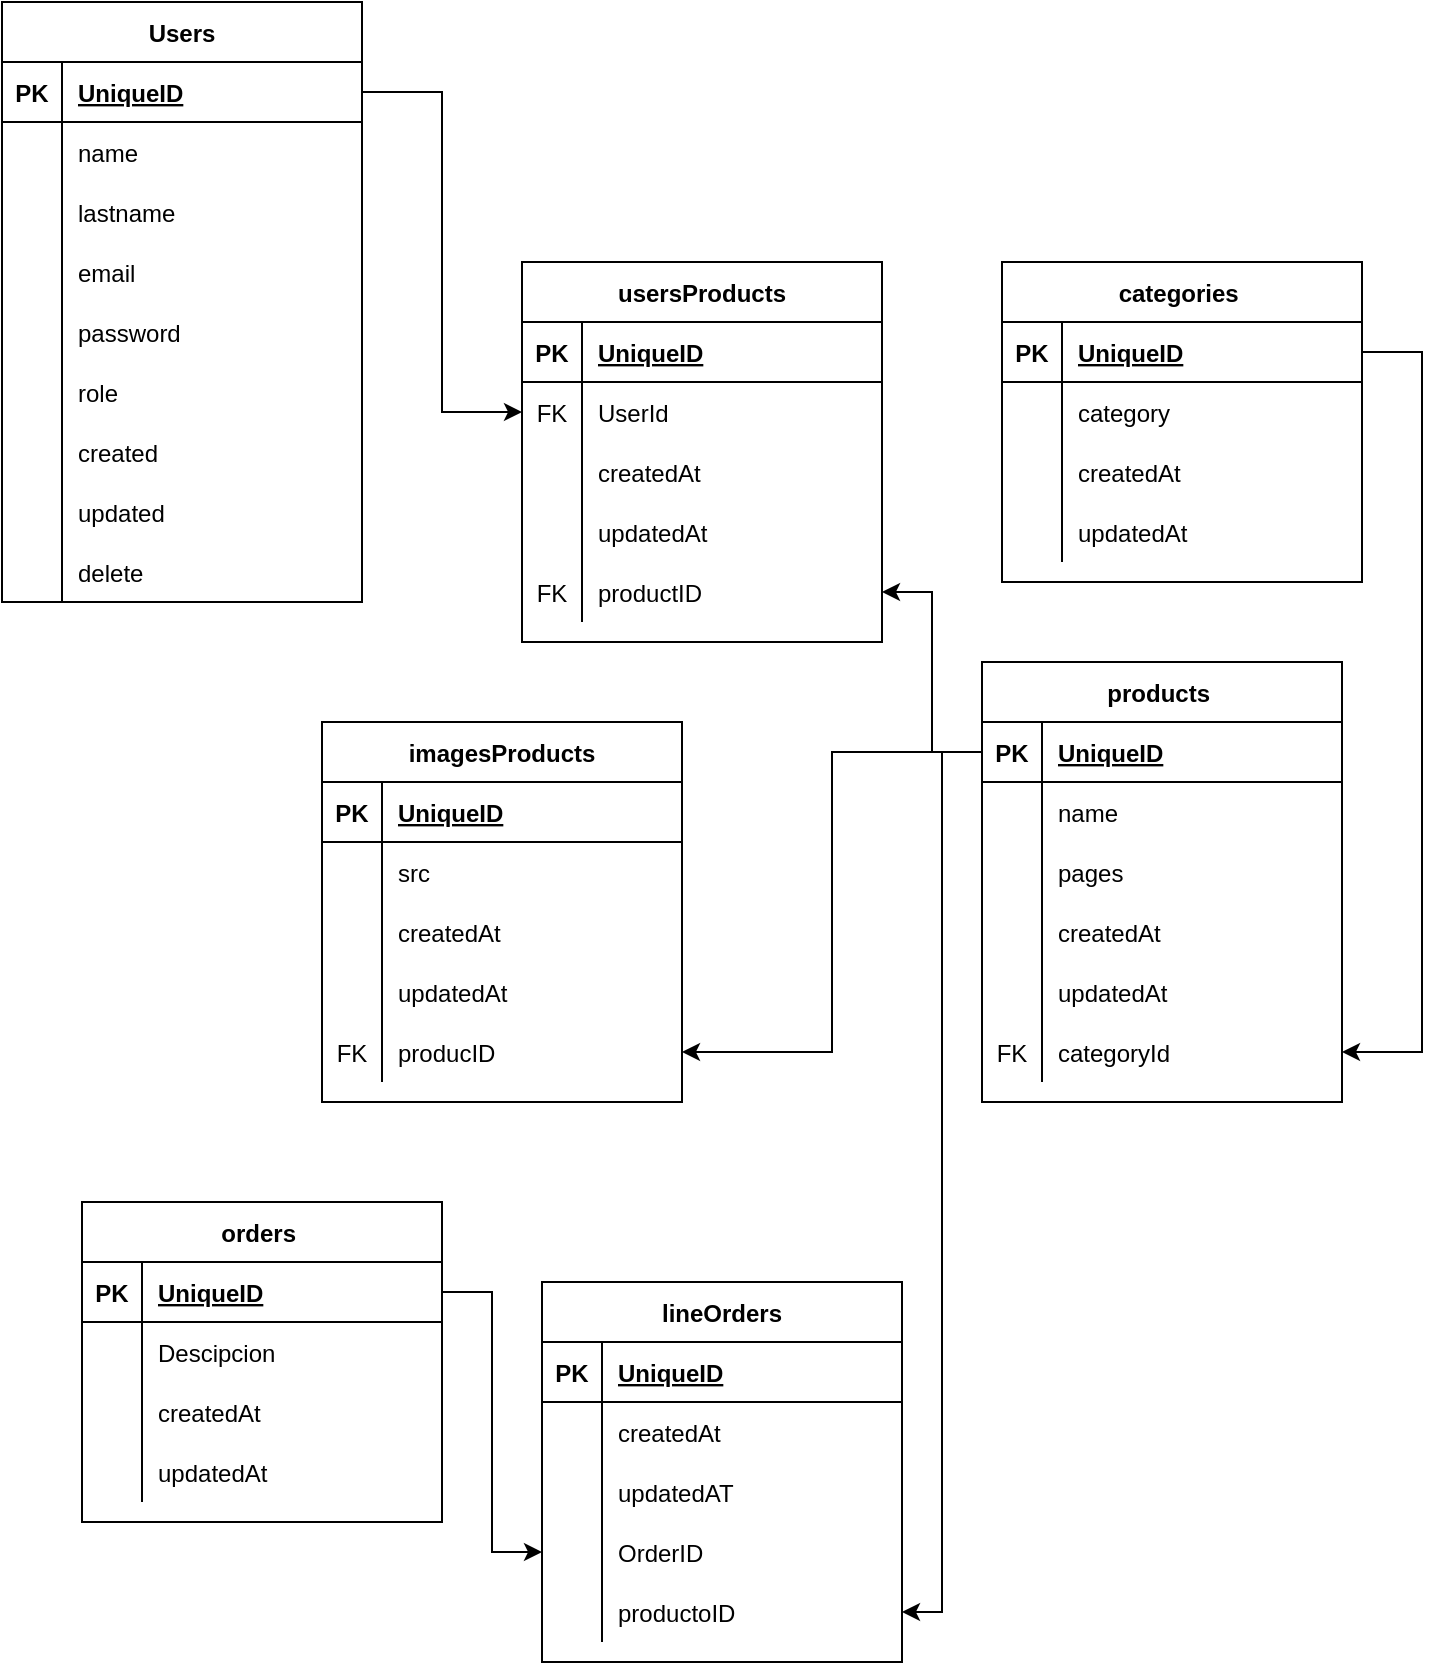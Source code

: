 <mxfile version="14.4.8" type="github">
  <diagram id="wdU_R_w-4YhpzuKH8OA1" Name="Page-1" name="Page-1">
    <mxGraphModel dx="1422" dy="766" grid="1" gridSize="10" guides="1" tooltips="1" connect="1" arrows="1" fold="1" page="1" pageScale="1" pageWidth="827" pageHeight="1169" math="0" shadow="0">
      <root>
        <mxCell id="0" />
        <mxCell id="1" parent="0" />
        <mxCell id="D_lFzFRM88dTBD8EVdif-1" value="Users" style="shape=table;startSize=30;container=1;collapsible=1;childLayout=tableLayout;fixedRows=1;rowLines=0;fontStyle=1;align=center;resizeLast=1;" parent="1" vertex="1">
          <mxGeometry x="40" y="40" width="180" height="300" as="geometry" />
        </mxCell>
        <mxCell id="D_lFzFRM88dTBD8EVdif-2" value="" style="shape=partialRectangle;collapsible=0;dropTarget=0;pointerEvents=0;fillColor=none;top=0;left=0;bottom=1;right=0;points=[[0,0.5],[1,0.5]];portConstraint=eastwest;" parent="D_lFzFRM88dTBD8EVdif-1" vertex="1">
          <mxGeometry y="30" width="180" height="30" as="geometry" />
        </mxCell>
        <mxCell id="D_lFzFRM88dTBD8EVdif-3" value="PK" style="shape=partialRectangle;connectable=0;fillColor=none;top=0;left=0;bottom=0;right=0;fontStyle=1;overflow=hidden;" parent="D_lFzFRM88dTBD8EVdif-2" vertex="1">
          <mxGeometry width="30" height="30" as="geometry" />
        </mxCell>
        <mxCell id="D_lFzFRM88dTBD8EVdif-4" value="UniqueID" style="shape=partialRectangle;connectable=0;fillColor=none;top=0;left=0;bottom=0;right=0;align=left;spacingLeft=6;fontStyle=5;overflow=hidden;" parent="D_lFzFRM88dTBD8EVdif-2" vertex="1">
          <mxGeometry x="30" width="150" height="30" as="geometry" />
        </mxCell>
        <mxCell id="D_lFzFRM88dTBD8EVdif-5" value="" style="shape=partialRectangle;collapsible=0;dropTarget=0;pointerEvents=0;fillColor=none;top=0;left=0;bottom=0;right=0;points=[[0,0.5],[1,0.5]];portConstraint=eastwest;" parent="D_lFzFRM88dTBD8EVdif-1" vertex="1">
          <mxGeometry y="60" width="180" height="30" as="geometry" />
        </mxCell>
        <mxCell id="D_lFzFRM88dTBD8EVdif-6" value="" style="shape=partialRectangle;connectable=0;fillColor=none;top=0;left=0;bottom=0;right=0;editable=1;overflow=hidden;" parent="D_lFzFRM88dTBD8EVdif-5" vertex="1">
          <mxGeometry width="30" height="30" as="geometry" />
        </mxCell>
        <mxCell id="D_lFzFRM88dTBD8EVdif-7" value="name" style="shape=partialRectangle;connectable=0;fillColor=none;top=0;left=0;bottom=0;right=0;align=left;spacingLeft=6;overflow=hidden;" parent="D_lFzFRM88dTBD8EVdif-5" vertex="1">
          <mxGeometry x="30" width="150" height="30" as="geometry" />
        </mxCell>
        <mxCell id="D_lFzFRM88dTBD8EVdif-8" value="" style="shape=partialRectangle;collapsible=0;dropTarget=0;pointerEvents=0;fillColor=none;top=0;left=0;bottom=0;right=0;points=[[0,0.5],[1,0.5]];portConstraint=eastwest;" parent="D_lFzFRM88dTBD8EVdif-1" vertex="1">
          <mxGeometry y="90" width="180" height="30" as="geometry" />
        </mxCell>
        <mxCell id="D_lFzFRM88dTBD8EVdif-9" value="" style="shape=partialRectangle;connectable=0;fillColor=none;top=0;left=0;bottom=0;right=0;editable=1;overflow=hidden;" parent="D_lFzFRM88dTBD8EVdif-8" vertex="1">
          <mxGeometry width="30" height="30" as="geometry" />
        </mxCell>
        <mxCell id="D_lFzFRM88dTBD8EVdif-10" value="lastname" style="shape=partialRectangle;connectable=0;fillColor=none;top=0;left=0;bottom=0;right=0;align=left;spacingLeft=6;overflow=hidden;" parent="D_lFzFRM88dTBD8EVdif-8" vertex="1">
          <mxGeometry x="30" width="150" height="30" as="geometry" />
        </mxCell>
        <mxCell id="D_lFzFRM88dTBD8EVdif-11" value="" style="shape=partialRectangle;collapsible=0;dropTarget=0;pointerEvents=0;fillColor=none;top=0;left=0;bottom=0;right=0;points=[[0,0.5],[1,0.5]];portConstraint=eastwest;" parent="D_lFzFRM88dTBD8EVdif-1" vertex="1">
          <mxGeometry y="120" width="180" height="30" as="geometry" />
        </mxCell>
        <mxCell id="D_lFzFRM88dTBD8EVdif-12" value="" style="shape=partialRectangle;connectable=0;fillColor=none;top=0;left=0;bottom=0;right=0;editable=1;overflow=hidden;" parent="D_lFzFRM88dTBD8EVdif-11" vertex="1">
          <mxGeometry width="30" height="30" as="geometry" />
        </mxCell>
        <mxCell id="D_lFzFRM88dTBD8EVdif-13" value="email" style="shape=partialRectangle;connectable=0;fillColor=none;top=0;left=0;bottom=0;right=0;align=left;spacingLeft=6;overflow=hidden;" parent="D_lFzFRM88dTBD8EVdif-11" vertex="1">
          <mxGeometry x="30" width="150" height="30" as="geometry" />
        </mxCell>
        <mxCell id="D_lFzFRM88dTBD8EVdif-29" value="" style="shape=partialRectangle;collapsible=0;dropTarget=0;pointerEvents=0;fillColor=none;top=0;left=0;bottom=0;right=0;points=[[0,0.5],[1,0.5]];portConstraint=eastwest;" parent="D_lFzFRM88dTBD8EVdif-1" vertex="1">
          <mxGeometry y="150" width="180" height="30" as="geometry" />
        </mxCell>
        <mxCell id="D_lFzFRM88dTBD8EVdif-30" value="" style="shape=partialRectangle;connectable=0;fillColor=none;top=0;left=0;bottom=0;right=0;editable=1;overflow=hidden;" parent="D_lFzFRM88dTBD8EVdif-29" vertex="1">
          <mxGeometry width="30" height="30" as="geometry" />
        </mxCell>
        <mxCell id="D_lFzFRM88dTBD8EVdif-31" value="password" style="shape=partialRectangle;connectable=0;fillColor=none;top=0;left=0;bottom=0;right=0;align=left;spacingLeft=6;overflow=hidden;" parent="D_lFzFRM88dTBD8EVdif-29" vertex="1">
          <mxGeometry x="30" width="150" height="30" as="geometry" />
        </mxCell>
        <mxCell id="D_lFzFRM88dTBD8EVdif-48" value="" style="shape=partialRectangle;collapsible=0;dropTarget=0;pointerEvents=0;fillColor=none;top=0;left=0;bottom=0;right=0;points=[[0,0.5],[1,0.5]];portConstraint=eastwest;" parent="D_lFzFRM88dTBD8EVdif-1" vertex="1">
          <mxGeometry y="180" width="180" height="30" as="geometry" />
        </mxCell>
        <mxCell id="D_lFzFRM88dTBD8EVdif-49" value="" style="shape=partialRectangle;connectable=0;fillColor=none;top=0;left=0;bottom=0;right=0;editable=1;overflow=hidden;" parent="D_lFzFRM88dTBD8EVdif-48" vertex="1">
          <mxGeometry width="30" height="30" as="geometry" />
        </mxCell>
        <mxCell id="D_lFzFRM88dTBD8EVdif-50" value="role" style="shape=partialRectangle;connectable=0;fillColor=none;top=0;left=0;bottom=0;right=0;align=left;spacingLeft=6;overflow=hidden;" parent="D_lFzFRM88dTBD8EVdif-48" vertex="1">
          <mxGeometry x="30" width="150" height="30" as="geometry" />
        </mxCell>
        <mxCell id="D_lFzFRM88dTBD8EVdif-51" value="" style="shape=partialRectangle;collapsible=0;dropTarget=0;pointerEvents=0;fillColor=none;top=0;left=0;bottom=0;right=0;points=[[0,0.5],[1,0.5]];portConstraint=eastwest;" parent="D_lFzFRM88dTBD8EVdif-1" vertex="1">
          <mxGeometry y="210" width="180" height="30" as="geometry" />
        </mxCell>
        <mxCell id="D_lFzFRM88dTBD8EVdif-52" value="" style="shape=partialRectangle;connectable=0;fillColor=none;top=0;left=0;bottom=0;right=0;editable=1;overflow=hidden;" parent="D_lFzFRM88dTBD8EVdif-51" vertex="1">
          <mxGeometry width="30" height="30" as="geometry" />
        </mxCell>
        <mxCell id="D_lFzFRM88dTBD8EVdif-53" value="created" style="shape=partialRectangle;connectable=0;fillColor=none;top=0;left=0;bottom=0;right=0;align=left;spacingLeft=6;overflow=hidden;" parent="D_lFzFRM88dTBD8EVdif-51" vertex="1">
          <mxGeometry x="30" width="150" height="30" as="geometry" />
        </mxCell>
        <mxCell id="D_lFzFRM88dTBD8EVdif-54" value="" style="shape=partialRectangle;collapsible=0;dropTarget=0;pointerEvents=0;fillColor=none;top=0;left=0;bottom=0;right=0;points=[[0,0.5],[1,0.5]];portConstraint=eastwest;" parent="D_lFzFRM88dTBD8EVdif-1" vertex="1">
          <mxGeometry y="240" width="180" height="30" as="geometry" />
        </mxCell>
        <mxCell id="D_lFzFRM88dTBD8EVdif-55" value="" style="shape=partialRectangle;connectable=0;fillColor=none;top=0;left=0;bottom=0;right=0;editable=1;overflow=hidden;" parent="D_lFzFRM88dTBD8EVdif-54" vertex="1">
          <mxGeometry width="30" height="30" as="geometry" />
        </mxCell>
        <mxCell id="D_lFzFRM88dTBD8EVdif-56" value="updated" style="shape=partialRectangle;connectable=0;fillColor=none;top=0;left=0;bottom=0;right=0;align=left;spacingLeft=6;overflow=hidden;" parent="D_lFzFRM88dTBD8EVdif-54" vertex="1">
          <mxGeometry x="30" width="150" height="30" as="geometry" />
        </mxCell>
        <mxCell id="D_lFzFRM88dTBD8EVdif-57" value="" style="shape=partialRectangle;collapsible=0;dropTarget=0;pointerEvents=0;fillColor=none;top=0;left=0;bottom=0;right=0;points=[[0,0.5],[1,0.5]];portConstraint=eastwest;" parent="D_lFzFRM88dTBD8EVdif-1" vertex="1">
          <mxGeometry y="270" width="180" height="30" as="geometry" />
        </mxCell>
        <mxCell id="D_lFzFRM88dTBD8EVdif-58" value="" style="shape=partialRectangle;connectable=0;fillColor=none;top=0;left=0;bottom=0;right=0;editable=1;overflow=hidden;" parent="D_lFzFRM88dTBD8EVdif-57" vertex="1">
          <mxGeometry width="30" height="30" as="geometry" />
        </mxCell>
        <mxCell id="D_lFzFRM88dTBD8EVdif-59" value="delete" style="shape=partialRectangle;connectable=0;fillColor=none;top=0;left=0;bottom=0;right=0;align=left;spacingLeft=6;overflow=hidden;" parent="D_lFzFRM88dTBD8EVdif-57" vertex="1">
          <mxGeometry x="30" width="150" height="30" as="geometry" />
        </mxCell>
        <mxCell id="D_lFzFRM88dTBD8EVdif-102" style="edgeStyle=orthogonalEdgeStyle;rounded=0;orthogonalLoop=1;jettySize=auto;html=1;entryX=1;entryY=0.5;entryDx=0;entryDy=0;exitX=1;exitY=0.5;exitDx=0;exitDy=0;" parent="1" source="D_lFzFRM88dTBD8EVdif-61" target="D_lFzFRM88dTBD8EVdif-83" edge="1">
          <mxGeometry relative="1" as="geometry">
            <Array as="points">
              <mxPoint x="750" y="215" />
              <mxPoint x="750" y="565" />
            </Array>
          </mxGeometry>
        </mxCell>
        <mxCell id="D_lFzFRM88dTBD8EVdif-60" value="categories " style="shape=table;startSize=30;container=1;collapsible=1;childLayout=tableLayout;fixedRows=1;rowLines=0;fontStyle=1;align=center;resizeLast=1;" parent="1" vertex="1">
          <mxGeometry x="540" y="170" width="180" height="160" as="geometry" />
        </mxCell>
        <mxCell id="D_lFzFRM88dTBD8EVdif-61" value="" style="shape=partialRectangle;collapsible=0;dropTarget=0;pointerEvents=0;fillColor=none;top=0;left=0;bottom=1;right=0;points=[[0,0.5],[1,0.5]];portConstraint=eastwest;" parent="D_lFzFRM88dTBD8EVdif-60" vertex="1">
          <mxGeometry y="30" width="180" height="30" as="geometry" />
        </mxCell>
        <mxCell id="D_lFzFRM88dTBD8EVdif-62" value="PK" style="shape=partialRectangle;connectable=0;fillColor=none;top=0;left=0;bottom=0;right=0;fontStyle=1;overflow=hidden;" parent="D_lFzFRM88dTBD8EVdif-61" vertex="1">
          <mxGeometry width="30" height="30" as="geometry" />
        </mxCell>
        <mxCell id="D_lFzFRM88dTBD8EVdif-63" value="UniqueID" style="shape=partialRectangle;connectable=0;fillColor=none;top=0;left=0;bottom=0;right=0;align=left;spacingLeft=6;fontStyle=5;overflow=hidden;" parent="D_lFzFRM88dTBD8EVdif-61" vertex="1">
          <mxGeometry x="30" width="150" height="30" as="geometry" />
        </mxCell>
        <mxCell id="D_lFzFRM88dTBD8EVdif-64" value="" style="shape=partialRectangle;collapsible=0;dropTarget=0;pointerEvents=0;fillColor=none;top=0;left=0;bottom=0;right=0;points=[[0,0.5],[1,0.5]];portConstraint=eastwest;" parent="D_lFzFRM88dTBD8EVdif-60" vertex="1">
          <mxGeometry y="60" width="180" height="30" as="geometry" />
        </mxCell>
        <mxCell id="D_lFzFRM88dTBD8EVdif-65" value="" style="shape=partialRectangle;connectable=0;fillColor=none;top=0;left=0;bottom=0;right=0;editable=1;overflow=hidden;" parent="D_lFzFRM88dTBD8EVdif-64" vertex="1">
          <mxGeometry width="30" height="30" as="geometry" />
        </mxCell>
        <mxCell id="D_lFzFRM88dTBD8EVdif-66" value="category" style="shape=partialRectangle;connectable=0;fillColor=none;top=0;left=0;bottom=0;right=0;align=left;spacingLeft=6;overflow=hidden;" parent="D_lFzFRM88dTBD8EVdif-64" vertex="1">
          <mxGeometry x="30" width="150" height="30" as="geometry" />
        </mxCell>
        <mxCell id="D_lFzFRM88dTBD8EVdif-136" value="" style="shape=partialRectangle;collapsible=0;dropTarget=0;pointerEvents=0;fillColor=none;top=0;left=0;bottom=0;right=0;points=[[0,0.5],[1,0.5]];portConstraint=eastwest;" parent="D_lFzFRM88dTBD8EVdif-60" vertex="1">
          <mxGeometry y="90" width="180" height="30" as="geometry" />
        </mxCell>
        <mxCell id="D_lFzFRM88dTBD8EVdif-137" value="" style="shape=partialRectangle;connectable=0;fillColor=none;top=0;left=0;bottom=0;right=0;editable=1;overflow=hidden;" parent="D_lFzFRM88dTBD8EVdif-136" vertex="1">
          <mxGeometry width="30" height="30" as="geometry" />
        </mxCell>
        <mxCell id="D_lFzFRM88dTBD8EVdif-138" value="createdAt" style="shape=partialRectangle;connectable=0;fillColor=none;top=0;left=0;bottom=0;right=0;align=left;spacingLeft=6;overflow=hidden;" parent="D_lFzFRM88dTBD8EVdif-136" vertex="1">
          <mxGeometry x="30" width="150" height="30" as="geometry" />
        </mxCell>
        <mxCell id="D_lFzFRM88dTBD8EVdif-139" value="" style="shape=partialRectangle;collapsible=0;dropTarget=0;pointerEvents=0;fillColor=none;top=0;left=0;bottom=0;right=0;points=[[0,0.5],[1,0.5]];portConstraint=eastwest;" parent="D_lFzFRM88dTBD8EVdif-60" vertex="1">
          <mxGeometry y="120" width="180" height="30" as="geometry" />
        </mxCell>
        <mxCell id="D_lFzFRM88dTBD8EVdif-140" value="" style="shape=partialRectangle;connectable=0;fillColor=none;top=0;left=0;bottom=0;right=0;editable=1;overflow=hidden;" parent="D_lFzFRM88dTBD8EVdif-139" vertex="1">
          <mxGeometry width="30" height="30" as="geometry" />
        </mxCell>
        <mxCell id="D_lFzFRM88dTBD8EVdif-141" value="updatedAt" style="shape=partialRectangle;connectable=0;fillColor=none;top=0;left=0;bottom=0;right=0;align=left;spacingLeft=6;overflow=hidden;" parent="D_lFzFRM88dTBD8EVdif-139" vertex="1">
          <mxGeometry x="30" width="150" height="30" as="geometry" />
        </mxCell>
        <mxCell id="D_lFzFRM88dTBD8EVdif-73" value="products " style="shape=table;startSize=30;container=1;collapsible=1;childLayout=tableLayout;fixedRows=1;rowLines=0;fontStyle=1;align=center;resizeLast=1;" parent="1" vertex="1">
          <mxGeometry x="530" y="370" width="180" height="220" as="geometry" />
        </mxCell>
        <mxCell id="D_lFzFRM88dTBD8EVdif-74" value="" style="shape=partialRectangle;collapsible=0;dropTarget=0;pointerEvents=0;fillColor=none;top=0;left=0;bottom=1;right=0;points=[[0,0.5],[1,0.5]];portConstraint=eastwest;" parent="D_lFzFRM88dTBD8EVdif-73" vertex="1">
          <mxGeometry y="30" width="180" height="30" as="geometry" />
        </mxCell>
        <mxCell id="D_lFzFRM88dTBD8EVdif-75" value="PK" style="shape=partialRectangle;connectable=0;fillColor=none;top=0;left=0;bottom=0;right=0;fontStyle=1;overflow=hidden;" parent="D_lFzFRM88dTBD8EVdif-74" vertex="1">
          <mxGeometry width="30" height="30" as="geometry" />
        </mxCell>
        <mxCell id="D_lFzFRM88dTBD8EVdif-76" value="UniqueID" style="shape=partialRectangle;connectable=0;fillColor=none;top=0;left=0;bottom=0;right=0;align=left;spacingLeft=6;fontStyle=5;overflow=hidden;" parent="D_lFzFRM88dTBD8EVdif-74" vertex="1">
          <mxGeometry x="30" width="150" height="30" as="geometry" />
        </mxCell>
        <mxCell id="D_lFzFRM88dTBD8EVdif-77" value="" style="shape=partialRectangle;collapsible=0;dropTarget=0;pointerEvents=0;fillColor=none;top=0;left=0;bottom=0;right=0;points=[[0,0.5],[1,0.5]];portConstraint=eastwest;" parent="D_lFzFRM88dTBD8EVdif-73" vertex="1">
          <mxGeometry y="60" width="180" height="30" as="geometry" />
        </mxCell>
        <mxCell id="D_lFzFRM88dTBD8EVdif-78" value="" style="shape=partialRectangle;connectable=0;fillColor=none;top=0;left=0;bottom=0;right=0;editable=1;overflow=hidden;" parent="D_lFzFRM88dTBD8EVdif-77" vertex="1">
          <mxGeometry width="30" height="30" as="geometry" />
        </mxCell>
        <mxCell id="D_lFzFRM88dTBD8EVdif-79" value="name" style="shape=partialRectangle;connectable=0;fillColor=none;top=0;left=0;bottom=0;right=0;align=left;spacingLeft=6;overflow=hidden;" parent="D_lFzFRM88dTBD8EVdif-77" vertex="1">
          <mxGeometry x="30" width="150" height="30" as="geometry" />
        </mxCell>
        <mxCell id="D_lFzFRM88dTBD8EVdif-80" value="" style="shape=partialRectangle;collapsible=0;dropTarget=0;pointerEvents=0;fillColor=none;top=0;left=0;bottom=0;right=0;points=[[0,0.5],[1,0.5]];portConstraint=eastwest;" parent="D_lFzFRM88dTBD8EVdif-73" vertex="1">
          <mxGeometry y="90" width="180" height="30" as="geometry" />
        </mxCell>
        <mxCell id="D_lFzFRM88dTBD8EVdif-81" value="" style="shape=partialRectangle;connectable=0;fillColor=none;top=0;left=0;bottom=0;right=0;editable=1;overflow=hidden;" parent="D_lFzFRM88dTBD8EVdif-80" vertex="1">
          <mxGeometry width="30" height="30" as="geometry" />
        </mxCell>
        <mxCell id="D_lFzFRM88dTBD8EVdif-82" value="pages" style="shape=partialRectangle;connectable=0;fillColor=none;top=0;left=0;bottom=0;right=0;align=left;spacingLeft=6;overflow=hidden;" parent="D_lFzFRM88dTBD8EVdif-80" vertex="1">
          <mxGeometry x="30" width="150" height="30" as="geometry" />
        </mxCell>
        <mxCell id="D_lFzFRM88dTBD8EVdif-130" value="" style="shape=partialRectangle;collapsible=0;dropTarget=0;pointerEvents=0;fillColor=none;top=0;left=0;bottom=0;right=0;points=[[0,0.5],[1,0.5]];portConstraint=eastwest;" parent="D_lFzFRM88dTBD8EVdif-73" vertex="1">
          <mxGeometry y="120" width="180" height="30" as="geometry" />
        </mxCell>
        <mxCell id="D_lFzFRM88dTBD8EVdif-131" value="" style="shape=partialRectangle;connectable=0;fillColor=none;top=0;left=0;bottom=0;right=0;editable=1;overflow=hidden;" parent="D_lFzFRM88dTBD8EVdif-130" vertex="1">
          <mxGeometry width="30" height="30" as="geometry" />
        </mxCell>
        <mxCell id="D_lFzFRM88dTBD8EVdif-132" value="createdAt" style="shape=partialRectangle;connectable=0;fillColor=none;top=0;left=0;bottom=0;right=0;align=left;spacingLeft=6;overflow=hidden;" parent="D_lFzFRM88dTBD8EVdif-130" vertex="1">
          <mxGeometry x="30" width="150" height="30" as="geometry" />
        </mxCell>
        <mxCell id="D_lFzFRM88dTBD8EVdif-133" value="" style="shape=partialRectangle;collapsible=0;dropTarget=0;pointerEvents=0;fillColor=none;top=0;left=0;bottom=0;right=0;points=[[0,0.5],[1,0.5]];portConstraint=eastwest;" parent="D_lFzFRM88dTBD8EVdif-73" vertex="1">
          <mxGeometry y="150" width="180" height="30" as="geometry" />
        </mxCell>
        <mxCell id="D_lFzFRM88dTBD8EVdif-134" value="" style="shape=partialRectangle;connectable=0;fillColor=none;top=0;left=0;bottom=0;right=0;editable=1;overflow=hidden;" parent="D_lFzFRM88dTBD8EVdif-133" vertex="1">
          <mxGeometry width="30" height="30" as="geometry" />
        </mxCell>
        <mxCell id="D_lFzFRM88dTBD8EVdif-135" value="updatedAt" style="shape=partialRectangle;connectable=0;fillColor=none;top=0;left=0;bottom=0;right=0;align=left;spacingLeft=6;overflow=hidden;" parent="D_lFzFRM88dTBD8EVdif-133" vertex="1">
          <mxGeometry x="30" width="150" height="30" as="geometry" />
        </mxCell>
        <mxCell id="D_lFzFRM88dTBD8EVdif-83" value="" style="shape=partialRectangle;collapsible=0;dropTarget=0;pointerEvents=0;fillColor=none;top=0;left=0;bottom=0;right=0;points=[[0,0.5],[1,0.5]];portConstraint=eastwest;" parent="D_lFzFRM88dTBD8EVdif-73" vertex="1">
          <mxGeometry y="180" width="180" height="30" as="geometry" />
        </mxCell>
        <mxCell id="D_lFzFRM88dTBD8EVdif-84" value="FK" style="shape=partialRectangle;connectable=0;fillColor=none;top=0;left=0;bottom=0;right=0;editable=1;overflow=hidden;" parent="D_lFzFRM88dTBD8EVdif-83" vertex="1">
          <mxGeometry width="30" height="30" as="geometry" />
        </mxCell>
        <mxCell id="D_lFzFRM88dTBD8EVdif-85" value="categoryId" style="shape=partialRectangle;connectable=0;fillColor=none;top=0;left=0;bottom=0;right=0;align=left;spacingLeft=6;overflow=hidden;" parent="D_lFzFRM88dTBD8EVdif-83" vertex="1">
          <mxGeometry x="30" width="150" height="30" as="geometry" />
        </mxCell>
        <mxCell id="D_lFzFRM88dTBD8EVdif-86" value="usersProducts" style="shape=table;startSize=30;container=1;collapsible=1;childLayout=tableLayout;fixedRows=1;rowLines=0;fontStyle=1;align=center;resizeLast=1;" parent="1" vertex="1">
          <mxGeometry x="300" y="170" width="180" height="190" as="geometry" />
        </mxCell>
        <mxCell id="D_lFzFRM88dTBD8EVdif-87" value="" style="shape=partialRectangle;collapsible=0;dropTarget=0;pointerEvents=0;fillColor=none;top=0;left=0;bottom=1;right=0;points=[[0,0.5],[1,0.5]];portConstraint=eastwest;" parent="D_lFzFRM88dTBD8EVdif-86" vertex="1">
          <mxGeometry y="30" width="180" height="30" as="geometry" />
        </mxCell>
        <mxCell id="D_lFzFRM88dTBD8EVdif-88" value="PK" style="shape=partialRectangle;connectable=0;fillColor=none;top=0;left=0;bottom=0;right=0;fontStyle=1;overflow=hidden;" parent="D_lFzFRM88dTBD8EVdif-87" vertex="1">
          <mxGeometry width="30" height="30" as="geometry" />
        </mxCell>
        <mxCell id="D_lFzFRM88dTBD8EVdif-89" value="UniqueID" style="shape=partialRectangle;connectable=0;fillColor=none;top=0;left=0;bottom=0;right=0;align=left;spacingLeft=6;fontStyle=5;overflow=hidden;" parent="D_lFzFRM88dTBD8EVdif-87" vertex="1">
          <mxGeometry x="30" width="150" height="30" as="geometry" />
        </mxCell>
        <mxCell id="D_lFzFRM88dTBD8EVdif-93" value="" style="shape=partialRectangle;collapsible=0;dropTarget=0;pointerEvents=0;fillColor=none;top=0;left=0;bottom=0;right=0;points=[[0,0.5],[1,0.5]];portConstraint=eastwest;" parent="D_lFzFRM88dTBD8EVdif-86" vertex="1">
          <mxGeometry y="60" width="180" height="30" as="geometry" />
        </mxCell>
        <mxCell id="D_lFzFRM88dTBD8EVdif-94" value="FK" style="shape=partialRectangle;connectable=0;fillColor=none;top=0;left=0;bottom=0;right=0;editable=1;overflow=hidden;" parent="D_lFzFRM88dTBD8EVdif-93" vertex="1">
          <mxGeometry width="30" height="30" as="geometry" />
        </mxCell>
        <mxCell id="D_lFzFRM88dTBD8EVdif-95" value="UserId" style="shape=partialRectangle;connectable=0;fillColor=none;top=0;left=0;bottom=0;right=0;align=left;spacingLeft=6;overflow=hidden;" parent="D_lFzFRM88dTBD8EVdif-93" vertex="1">
          <mxGeometry x="30" width="150" height="30" as="geometry" />
        </mxCell>
        <mxCell id="D_lFzFRM88dTBD8EVdif-152" value="" style="shape=partialRectangle;collapsible=0;dropTarget=0;pointerEvents=0;fillColor=none;top=0;left=0;bottom=0;right=0;points=[[0,0.5],[1,0.5]];portConstraint=eastwest;" parent="D_lFzFRM88dTBD8EVdif-86" vertex="1">
          <mxGeometry y="90" width="180" height="30" as="geometry" />
        </mxCell>
        <mxCell id="D_lFzFRM88dTBD8EVdif-153" value="" style="shape=partialRectangle;connectable=0;fillColor=none;top=0;left=0;bottom=0;right=0;editable=1;overflow=hidden;" parent="D_lFzFRM88dTBD8EVdif-152" vertex="1">
          <mxGeometry width="30" height="30" as="geometry" />
        </mxCell>
        <mxCell id="D_lFzFRM88dTBD8EVdif-154" value="createdAt" style="shape=partialRectangle;connectable=0;fillColor=none;top=0;left=0;bottom=0;right=0;align=left;spacingLeft=6;overflow=hidden;" parent="D_lFzFRM88dTBD8EVdif-152" vertex="1">
          <mxGeometry x="30" width="150" height="30" as="geometry" />
        </mxCell>
        <mxCell id="D_lFzFRM88dTBD8EVdif-155" value="" style="shape=partialRectangle;collapsible=0;dropTarget=0;pointerEvents=0;fillColor=none;top=0;left=0;bottom=0;right=0;points=[[0,0.5],[1,0.5]];portConstraint=eastwest;" parent="D_lFzFRM88dTBD8EVdif-86" vertex="1">
          <mxGeometry y="120" width="180" height="30" as="geometry" />
        </mxCell>
        <mxCell id="D_lFzFRM88dTBD8EVdif-156" value="" style="shape=partialRectangle;connectable=0;fillColor=none;top=0;left=0;bottom=0;right=0;editable=1;overflow=hidden;" parent="D_lFzFRM88dTBD8EVdif-155" vertex="1">
          <mxGeometry width="30" height="30" as="geometry" />
        </mxCell>
        <mxCell id="D_lFzFRM88dTBD8EVdif-157" value="updatedAt" style="shape=partialRectangle;connectable=0;fillColor=none;top=0;left=0;bottom=0;right=0;align=left;spacingLeft=6;overflow=hidden;" parent="D_lFzFRM88dTBD8EVdif-155" vertex="1">
          <mxGeometry x="30" width="150" height="30" as="geometry" />
        </mxCell>
        <mxCell id="D_lFzFRM88dTBD8EVdif-96" value="" style="shape=partialRectangle;collapsible=0;dropTarget=0;pointerEvents=0;fillColor=none;top=0;left=0;bottom=0;right=0;points=[[0,0.5],[1,0.5]];portConstraint=eastwest;" parent="D_lFzFRM88dTBD8EVdif-86" vertex="1">
          <mxGeometry y="150" width="180" height="30" as="geometry" />
        </mxCell>
        <mxCell id="D_lFzFRM88dTBD8EVdif-97" value="FK" style="shape=partialRectangle;connectable=0;fillColor=none;top=0;left=0;bottom=0;right=0;editable=1;overflow=hidden;" parent="D_lFzFRM88dTBD8EVdif-96" vertex="1">
          <mxGeometry width="30" height="30" as="geometry" />
        </mxCell>
        <mxCell id="D_lFzFRM88dTBD8EVdif-98" value="productID" style="shape=partialRectangle;connectable=0;fillColor=none;top=0;left=0;bottom=0;right=0;align=left;spacingLeft=6;overflow=hidden;" parent="D_lFzFRM88dTBD8EVdif-96" vertex="1">
          <mxGeometry x="30" width="150" height="30" as="geometry" />
        </mxCell>
        <mxCell id="D_lFzFRM88dTBD8EVdif-100" style="edgeStyle=orthogonalEdgeStyle;rounded=0;orthogonalLoop=1;jettySize=auto;html=1;exitX=1;exitY=0.5;exitDx=0;exitDy=0;entryX=0;entryY=0.5;entryDx=0;entryDy=0;" parent="1" source="D_lFzFRM88dTBD8EVdif-2" target="D_lFzFRM88dTBD8EVdif-93" edge="1">
          <mxGeometry relative="1" as="geometry" />
        </mxCell>
        <mxCell id="D_lFzFRM88dTBD8EVdif-101" style="edgeStyle=orthogonalEdgeStyle;rounded=0;orthogonalLoop=1;jettySize=auto;html=1;exitX=0;exitY=0.5;exitDx=0;exitDy=0;" parent="1" source="D_lFzFRM88dTBD8EVdif-74" target="D_lFzFRM88dTBD8EVdif-96" edge="1">
          <mxGeometry relative="1" as="geometry" />
        </mxCell>
        <mxCell id="D_lFzFRM88dTBD8EVdif-103" value="imagesProducts" style="shape=table;startSize=30;container=1;collapsible=1;childLayout=tableLayout;fixedRows=1;rowLines=0;fontStyle=1;align=center;resizeLast=1;" parent="1" vertex="1">
          <mxGeometry x="200" y="400" width="180" height="190" as="geometry" />
        </mxCell>
        <mxCell id="D_lFzFRM88dTBD8EVdif-104" value="" style="shape=partialRectangle;collapsible=0;dropTarget=0;pointerEvents=0;fillColor=none;top=0;left=0;bottom=1;right=0;points=[[0,0.5],[1,0.5]];portConstraint=eastwest;" parent="D_lFzFRM88dTBD8EVdif-103" vertex="1">
          <mxGeometry y="30" width="180" height="30" as="geometry" />
        </mxCell>
        <mxCell id="D_lFzFRM88dTBD8EVdif-105" value="PK" style="shape=partialRectangle;connectable=0;fillColor=none;top=0;left=0;bottom=0;right=0;fontStyle=1;overflow=hidden;" parent="D_lFzFRM88dTBD8EVdif-104" vertex="1">
          <mxGeometry width="30" height="30" as="geometry" />
        </mxCell>
        <mxCell id="D_lFzFRM88dTBD8EVdif-106" value="UniqueID" style="shape=partialRectangle;connectable=0;fillColor=none;top=0;left=0;bottom=0;right=0;align=left;spacingLeft=6;fontStyle=5;overflow=hidden;" parent="D_lFzFRM88dTBD8EVdif-104" vertex="1">
          <mxGeometry x="30" width="150" height="30" as="geometry" />
        </mxCell>
        <mxCell id="D_lFzFRM88dTBD8EVdif-107" value="" style="shape=partialRectangle;collapsible=0;dropTarget=0;pointerEvents=0;fillColor=none;top=0;left=0;bottom=0;right=0;points=[[0,0.5],[1,0.5]];portConstraint=eastwest;" parent="D_lFzFRM88dTBD8EVdif-103" vertex="1">
          <mxGeometry y="60" width="180" height="30" as="geometry" />
        </mxCell>
        <mxCell id="D_lFzFRM88dTBD8EVdif-108" value="" style="shape=partialRectangle;connectable=0;fillColor=none;top=0;left=0;bottom=0;right=0;editable=1;overflow=hidden;" parent="D_lFzFRM88dTBD8EVdif-107" vertex="1">
          <mxGeometry width="30" height="30" as="geometry" />
        </mxCell>
        <mxCell id="D_lFzFRM88dTBD8EVdif-109" value="src" style="shape=partialRectangle;connectable=0;fillColor=none;top=0;left=0;bottom=0;right=0;align=left;spacingLeft=6;overflow=hidden;" parent="D_lFzFRM88dTBD8EVdif-107" vertex="1">
          <mxGeometry x="30" width="150" height="30" as="geometry" />
        </mxCell>
        <mxCell id="D_lFzFRM88dTBD8EVdif-168" value="" style="shape=partialRectangle;collapsible=0;dropTarget=0;pointerEvents=0;fillColor=none;top=0;left=0;bottom=0;right=0;points=[[0,0.5],[1,0.5]];portConstraint=eastwest;" parent="D_lFzFRM88dTBD8EVdif-103" vertex="1">
          <mxGeometry y="90" width="180" height="30" as="geometry" />
        </mxCell>
        <mxCell id="D_lFzFRM88dTBD8EVdif-169" value="" style="shape=partialRectangle;connectable=0;fillColor=none;top=0;left=0;bottom=0;right=0;editable=1;overflow=hidden;" parent="D_lFzFRM88dTBD8EVdif-168" vertex="1">
          <mxGeometry width="30" height="30" as="geometry" />
        </mxCell>
        <mxCell id="D_lFzFRM88dTBD8EVdif-170" value="createdAt" style="shape=partialRectangle;connectable=0;fillColor=none;top=0;left=0;bottom=0;right=0;align=left;spacingLeft=6;overflow=hidden;" parent="D_lFzFRM88dTBD8EVdif-168" vertex="1">
          <mxGeometry x="30" width="150" height="30" as="geometry" />
        </mxCell>
        <mxCell id="D_lFzFRM88dTBD8EVdif-171" value="" style="shape=partialRectangle;collapsible=0;dropTarget=0;pointerEvents=0;fillColor=none;top=0;left=0;bottom=0;right=0;points=[[0,0.5],[1,0.5]];portConstraint=eastwest;" parent="D_lFzFRM88dTBD8EVdif-103" vertex="1">
          <mxGeometry y="120" width="180" height="30" as="geometry" />
        </mxCell>
        <mxCell id="D_lFzFRM88dTBD8EVdif-172" value="" style="shape=partialRectangle;connectable=0;fillColor=none;top=0;left=0;bottom=0;right=0;editable=1;overflow=hidden;" parent="D_lFzFRM88dTBD8EVdif-171" vertex="1">
          <mxGeometry width="30" height="30" as="geometry" />
        </mxCell>
        <mxCell id="D_lFzFRM88dTBD8EVdif-173" value="updatedAt" style="shape=partialRectangle;connectable=0;fillColor=none;top=0;left=0;bottom=0;right=0;align=left;spacingLeft=6;overflow=hidden;" parent="D_lFzFRM88dTBD8EVdif-171" vertex="1">
          <mxGeometry x="30" width="150" height="30" as="geometry" />
        </mxCell>
        <mxCell id="D_lFzFRM88dTBD8EVdif-110" value="" style="shape=partialRectangle;collapsible=0;dropTarget=0;pointerEvents=0;fillColor=none;top=0;left=0;bottom=0;right=0;points=[[0,0.5],[1,0.5]];portConstraint=eastwest;" parent="D_lFzFRM88dTBD8EVdif-103" vertex="1">
          <mxGeometry y="150" width="180" height="30" as="geometry" />
        </mxCell>
        <mxCell id="D_lFzFRM88dTBD8EVdif-111" value="FK" style="shape=partialRectangle;connectable=0;fillColor=none;top=0;left=0;bottom=0;right=0;editable=1;overflow=hidden;" parent="D_lFzFRM88dTBD8EVdif-110" vertex="1">
          <mxGeometry width="30" height="30" as="geometry" />
        </mxCell>
        <mxCell id="D_lFzFRM88dTBD8EVdif-112" value="producID" style="shape=partialRectangle;connectable=0;fillColor=none;top=0;left=0;bottom=0;right=0;align=left;spacingLeft=6;overflow=hidden;" parent="D_lFzFRM88dTBD8EVdif-110" vertex="1">
          <mxGeometry x="30" width="150" height="30" as="geometry" />
        </mxCell>
        <mxCell id="D_lFzFRM88dTBD8EVdif-116" style="edgeStyle=orthogonalEdgeStyle;rounded=0;orthogonalLoop=1;jettySize=auto;html=1;entryX=1;entryY=0.5;entryDx=0;entryDy=0;" parent="1" source="D_lFzFRM88dTBD8EVdif-74" target="D_lFzFRM88dTBD8EVdif-110" edge="1">
          <mxGeometry relative="1" as="geometry" />
        </mxCell>
        <mxCell id="D_lFzFRM88dTBD8EVdif-117" value="orders " style="shape=table;startSize=30;container=1;collapsible=1;childLayout=tableLayout;fixedRows=1;rowLines=0;fontStyle=1;align=center;resizeLast=1;" parent="1" vertex="1">
          <mxGeometry x="80" y="640" width="180" height="160" as="geometry" />
        </mxCell>
        <mxCell id="D_lFzFRM88dTBD8EVdif-118" value="" style="shape=partialRectangle;collapsible=0;dropTarget=0;pointerEvents=0;fillColor=none;top=0;left=0;bottom=1;right=0;points=[[0,0.5],[1,0.5]];portConstraint=eastwest;" parent="D_lFzFRM88dTBD8EVdif-117" vertex="1">
          <mxGeometry y="30" width="180" height="30" as="geometry" />
        </mxCell>
        <mxCell id="D_lFzFRM88dTBD8EVdif-119" value="PK" style="shape=partialRectangle;connectable=0;fillColor=none;top=0;left=0;bottom=0;right=0;fontStyle=1;overflow=hidden;" parent="D_lFzFRM88dTBD8EVdif-118" vertex="1">
          <mxGeometry width="30" height="30" as="geometry" />
        </mxCell>
        <mxCell id="D_lFzFRM88dTBD8EVdif-120" value="UniqueID" style="shape=partialRectangle;connectable=0;fillColor=none;top=0;left=0;bottom=0;right=0;align=left;spacingLeft=6;fontStyle=5;overflow=hidden;" parent="D_lFzFRM88dTBD8EVdif-118" vertex="1">
          <mxGeometry x="30" width="150" height="30" as="geometry" />
        </mxCell>
        <mxCell id="D_lFzFRM88dTBD8EVdif-121" value="" style="shape=partialRectangle;collapsible=0;dropTarget=0;pointerEvents=0;fillColor=none;top=0;left=0;bottom=0;right=0;points=[[0,0.5],[1,0.5]];portConstraint=eastwest;" parent="D_lFzFRM88dTBD8EVdif-117" vertex="1">
          <mxGeometry y="60" width="180" height="30" as="geometry" />
        </mxCell>
        <mxCell id="D_lFzFRM88dTBD8EVdif-122" value="" style="shape=partialRectangle;connectable=0;fillColor=none;top=0;left=0;bottom=0;right=0;editable=1;overflow=hidden;" parent="D_lFzFRM88dTBD8EVdif-121" vertex="1">
          <mxGeometry width="30" height="30" as="geometry" />
        </mxCell>
        <mxCell id="D_lFzFRM88dTBD8EVdif-123" value="Descipcion" style="shape=partialRectangle;connectable=0;fillColor=none;top=0;left=0;bottom=0;right=0;align=left;spacingLeft=6;overflow=hidden;" parent="D_lFzFRM88dTBD8EVdif-121" vertex="1">
          <mxGeometry x="30" width="150" height="30" as="geometry" />
        </mxCell>
        <mxCell id="D_lFzFRM88dTBD8EVdif-124" value="" style="shape=partialRectangle;collapsible=0;dropTarget=0;pointerEvents=0;fillColor=none;top=0;left=0;bottom=0;right=0;points=[[0,0.5],[1,0.5]];portConstraint=eastwest;" parent="D_lFzFRM88dTBD8EVdif-117" vertex="1">
          <mxGeometry y="90" width="180" height="30" as="geometry" />
        </mxCell>
        <mxCell id="D_lFzFRM88dTBD8EVdif-125" value="" style="shape=partialRectangle;connectable=0;fillColor=none;top=0;left=0;bottom=0;right=0;editable=1;overflow=hidden;" parent="D_lFzFRM88dTBD8EVdif-124" vertex="1">
          <mxGeometry width="30" height="30" as="geometry" />
        </mxCell>
        <mxCell id="D_lFzFRM88dTBD8EVdif-126" value="createdAt" style="shape=partialRectangle;connectable=0;fillColor=none;top=0;left=0;bottom=0;right=0;align=left;spacingLeft=6;overflow=hidden;" parent="D_lFzFRM88dTBD8EVdif-124" vertex="1">
          <mxGeometry x="30" width="150" height="30" as="geometry" />
        </mxCell>
        <mxCell id="D_lFzFRM88dTBD8EVdif-127" value="" style="shape=partialRectangle;collapsible=0;dropTarget=0;pointerEvents=0;fillColor=none;top=0;left=0;bottom=0;right=0;points=[[0,0.5],[1,0.5]];portConstraint=eastwest;" parent="D_lFzFRM88dTBD8EVdif-117" vertex="1">
          <mxGeometry y="120" width="180" height="30" as="geometry" />
        </mxCell>
        <mxCell id="D_lFzFRM88dTBD8EVdif-128" value="" style="shape=partialRectangle;connectable=0;fillColor=none;top=0;left=0;bottom=0;right=0;editable=1;overflow=hidden;" parent="D_lFzFRM88dTBD8EVdif-127" vertex="1">
          <mxGeometry width="30" height="30" as="geometry" />
        </mxCell>
        <mxCell id="D_lFzFRM88dTBD8EVdif-129" value="updatedAt" style="shape=partialRectangle;connectable=0;fillColor=none;top=0;left=0;bottom=0;right=0;align=left;spacingLeft=6;overflow=hidden;" parent="D_lFzFRM88dTBD8EVdif-127" vertex="1">
          <mxGeometry x="30" width="150" height="30" as="geometry" />
        </mxCell>
        <mxCell id="D_lFzFRM88dTBD8EVdif-174" value="lineOrders" style="shape=table;startSize=30;container=1;collapsible=1;childLayout=tableLayout;fixedRows=1;rowLines=0;fontStyle=1;align=center;resizeLast=1;" parent="1" vertex="1">
          <mxGeometry x="310" y="680" width="180" height="190" as="geometry" />
        </mxCell>
        <mxCell id="D_lFzFRM88dTBD8EVdif-175" value="" style="shape=partialRectangle;collapsible=0;dropTarget=0;pointerEvents=0;fillColor=none;top=0;left=0;bottom=1;right=0;points=[[0,0.5],[1,0.5]];portConstraint=eastwest;" parent="D_lFzFRM88dTBD8EVdif-174" vertex="1">
          <mxGeometry y="30" width="180" height="30" as="geometry" />
        </mxCell>
        <mxCell id="D_lFzFRM88dTBD8EVdif-176" value="PK" style="shape=partialRectangle;connectable=0;fillColor=none;top=0;left=0;bottom=0;right=0;fontStyle=1;overflow=hidden;" parent="D_lFzFRM88dTBD8EVdif-175" vertex="1">
          <mxGeometry width="30" height="30" as="geometry" />
        </mxCell>
        <mxCell id="D_lFzFRM88dTBD8EVdif-177" value="UniqueID" style="shape=partialRectangle;connectable=0;fillColor=none;top=0;left=0;bottom=0;right=0;align=left;spacingLeft=6;fontStyle=5;overflow=hidden;" parent="D_lFzFRM88dTBD8EVdif-175" vertex="1">
          <mxGeometry x="30" width="150" height="30" as="geometry" />
        </mxCell>
        <mxCell id="D_lFzFRM88dTBD8EVdif-178" value="" style="shape=partialRectangle;collapsible=0;dropTarget=0;pointerEvents=0;fillColor=none;top=0;left=0;bottom=0;right=0;points=[[0,0.5],[1,0.5]];portConstraint=eastwest;" parent="D_lFzFRM88dTBD8EVdif-174" vertex="1">
          <mxGeometry y="60" width="180" height="30" as="geometry" />
        </mxCell>
        <mxCell id="D_lFzFRM88dTBD8EVdif-179" value="" style="shape=partialRectangle;connectable=0;fillColor=none;top=0;left=0;bottom=0;right=0;editable=1;overflow=hidden;" parent="D_lFzFRM88dTBD8EVdif-178" vertex="1">
          <mxGeometry width="30" height="30" as="geometry" />
        </mxCell>
        <mxCell id="D_lFzFRM88dTBD8EVdif-180" value="createdAt" style="shape=partialRectangle;connectable=0;fillColor=none;top=0;left=0;bottom=0;right=0;align=left;spacingLeft=6;overflow=hidden;" parent="D_lFzFRM88dTBD8EVdif-178" vertex="1">
          <mxGeometry x="30" width="150" height="30" as="geometry" />
        </mxCell>
        <mxCell id="D_lFzFRM88dTBD8EVdif-181" value="" style="shape=partialRectangle;collapsible=0;dropTarget=0;pointerEvents=0;fillColor=none;top=0;left=0;bottom=0;right=0;points=[[0,0.5],[1,0.5]];portConstraint=eastwest;" parent="D_lFzFRM88dTBD8EVdif-174" vertex="1">
          <mxGeometry y="90" width="180" height="30" as="geometry" />
        </mxCell>
        <mxCell id="D_lFzFRM88dTBD8EVdif-182" value="" style="shape=partialRectangle;connectable=0;fillColor=none;top=0;left=0;bottom=0;right=0;editable=1;overflow=hidden;" parent="D_lFzFRM88dTBD8EVdif-181" vertex="1">
          <mxGeometry width="30" height="30" as="geometry" />
        </mxCell>
        <mxCell id="D_lFzFRM88dTBD8EVdif-183" value="updatedAT" style="shape=partialRectangle;connectable=0;fillColor=none;top=0;left=0;bottom=0;right=0;align=left;spacingLeft=6;overflow=hidden;" parent="D_lFzFRM88dTBD8EVdif-181" vertex="1">
          <mxGeometry x="30" width="150" height="30" as="geometry" />
        </mxCell>
        <mxCell id="D_lFzFRM88dTBD8EVdif-184" value="" style="shape=partialRectangle;collapsible=0;dropTarget=0;pointerEvents=0;fillColor=none;top=0;left=0;bottom=0;right=0;points=[[0,0.5],[1,0.5]];portConstraint=eastwest;" parent="D_lFzFRM88dTBD8EVdif-174" vertex="1">
          <mxGeometry y="120" width="180" height="30" as="geometry" />
        </mxCell>
        <mxCell id="D_lFzFRM88dTBD8EVdif-185" value="" style="shape=partialRectangle;connectable=0;fillColor=none;top=0;left=0;bottom=0;right=0;editable=1;overflow=hidden;" parent="D_lFzFRM88dTBD8EVdif-184" vertex="1">
          <mxGeometry width="30" height="30" as="geometry" />
        </mxCell>
        <mxCell id="D_lFzFRM88dTBD8EVdif-186" value="OrderID" style="shape=partialRectangle;connectable=0;fillColor=none;top=0;left=0;bottom=0;right=0;align=left;spacingLeft=6;overflow=hidden;" parent="D_lFzFRM88dTBD8EVdif-184" vertex="1">
          <mxGeometry x="30" width="150" height="30" as="geometry" />
        </mxCell>
        <mxCell id="D_lFzFRM88dTBD8EVdif-187" value="" style="shape=partialRectangle;collapsible=0;dropTarget=0;pointerEvents=0;fillColor=none;top=0;left=0;bottom=0;right=0;points=[[0,0.5],[1,0.5]];portConstraint=eastwest;" parent="D_lFzFRM88dTBD8EVdif-174" vertex="1">
          <mxGeometry y="150" width="180" height="30" as="geometry" />
        </mxCell>
        <mxCell id="D_lFzFRM88dTBD8EVdif-188" value="" style="shape=partialRectangle;connectable=0;fillColor=none;top=0;left=0;bottom=0;right=0;editable=1;overflow=hidden;" parent="D_lFzFRM88dTBD8EVdif-187" vertex="1">
          <mxGeometry width="30" height="30" as="geometry" />
        </mxCell>
        <mxCell id="D_lFzFRM88dTBD8EVdif-189" value="productoID" style="shape=partialRectangle;connectable=0;fillColor=none;top=0;left=0;bottom=0;right=0;align=left;spacingLeft=6;overflow=hidden;" parent="D_lFzFRM88dTBD8EVdif-187" vertex="1">
          <mxGeometry x="30" width="150" height="30" as="geometry" />
        </mxCell>
        <mxCell id="D_lFzFRM88dTBD8EVdif-190" style="edgeStyle=orthogonalEdgeStyle;rounded=0;orthogonalLoop=1;jettySize=auto;html=1;entryX=1;entryY=0.5;entryDx=0;entryDy=0;" parent="1" source="D_lFzFRM88dTBD8EVdif-74" target="D_lFzFRM88dTBD8EVdif-187" edge="1">
          <mxGeometry relative="1" as="geometry" />
        </mxCell>
        <mxCell id="D_lFzFRM88dTBD8EVdif-191" style="edgeStyle=orthogonalEdgeStyle;rounded=0;orthogonalLoop=1;jettySize=auto;html=1;entryX=0;entryY=0.5;entryDx=0;entryDy=0;" parent="1" source="D_lFzFRM88dTBD8EVdif-118" target="D_lFzFRM88dTBD8EVdif-184" edge="1">
          <mxGeometry relative="1" as="geometry" />
        </mxCell>
      </root>
    </mxGraphModel>
  </diagram>
</mxfile>
